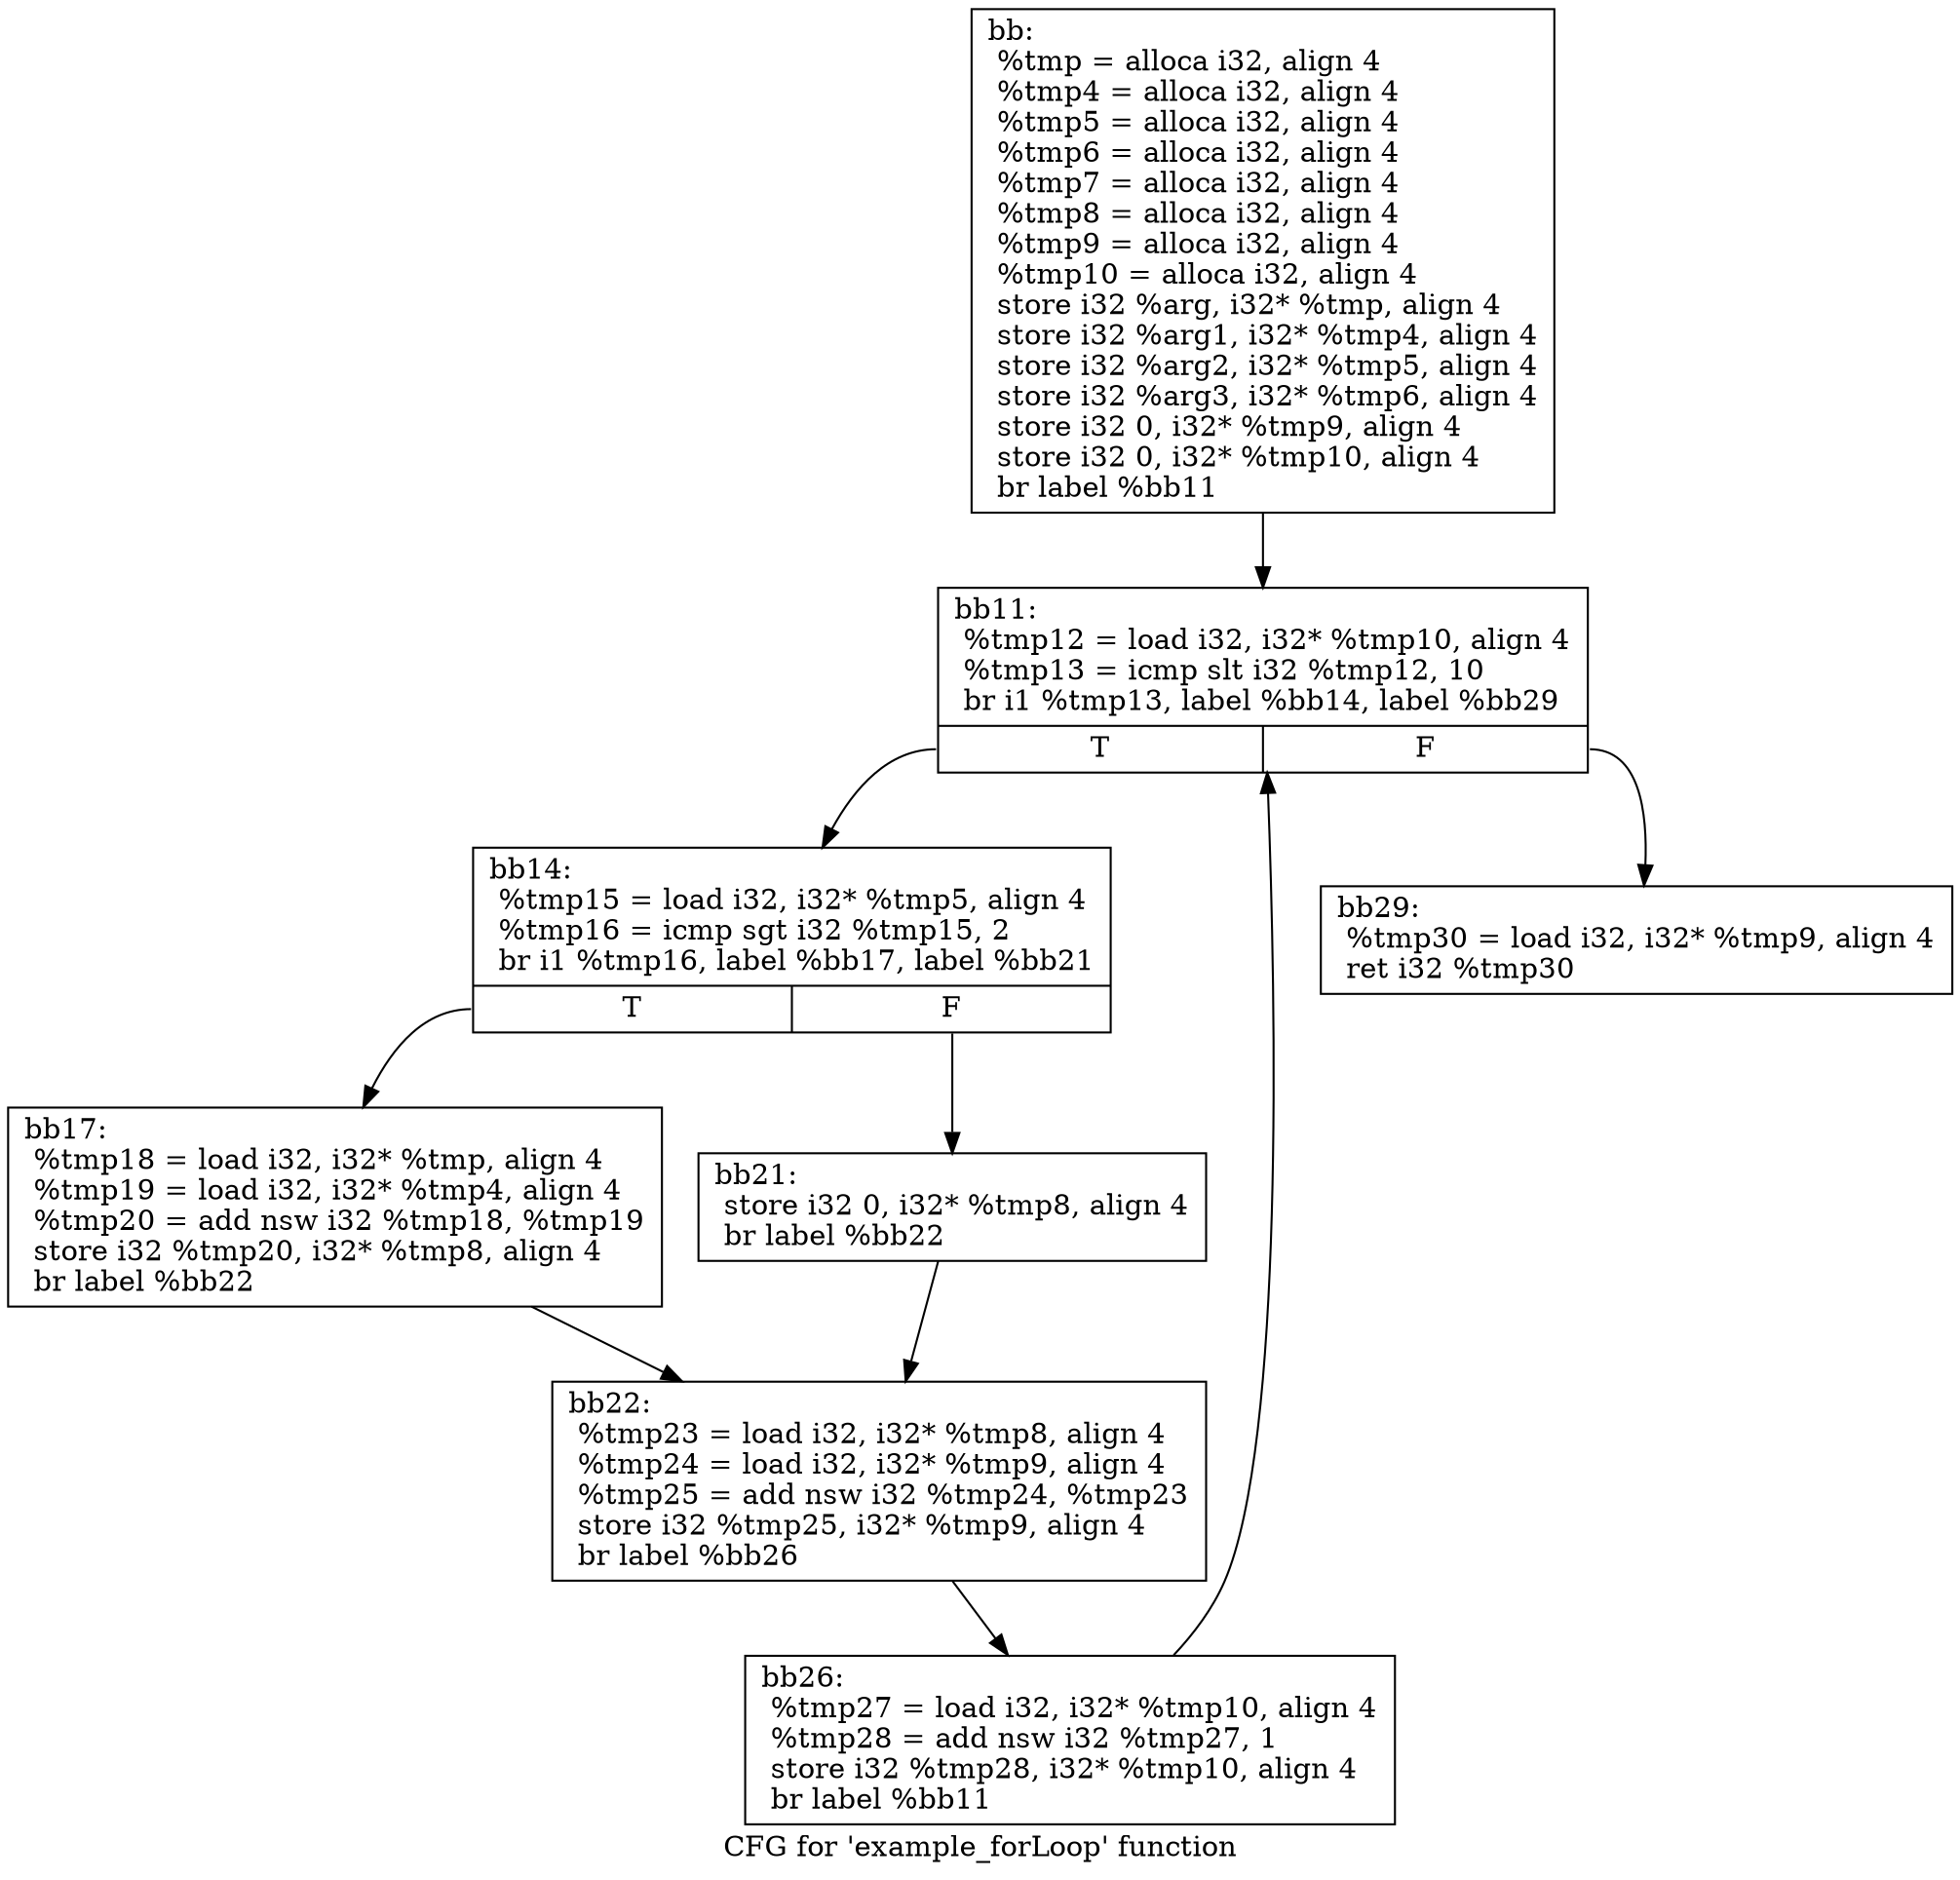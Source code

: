digraph "CFG for 'example_forLoop' function" {
	label="CFG for 'example_forLoop' function";

	Node0x560d8ecebd70 [shape=record,label="{bb:\l  %tmp = alloca i32, align 4\l  %tmp4 = alloca i32, align 4\l  %tmp5 = alloca i32, align 4\l  %tmp6 = alloca i32, align 4\l  %tmp7 = alloca i32, align 4\l  %tmp8 = alloca i32, align 4\l  %tmp9 = alloca i32, align 4\l  %tmp10 = alloca i32, align 4\l  store i32 %arg, i32* %tmp, align 4\l  store i32 %arg1, i32* %tmp4, align 4\l  store i32 %arg2, i32* %tmp5, align 4\l  store i32 %arg3, i32* %tmp6, align 4\l  store i32 0, i32* %tmp9, align 4\l  store i32 0, i32* %tmp10, align 4\l  br label %bb11\l}"];
	Node0x560d8ecebd70 -> Node0x560d8ececca0;
	Node0x560d8ececca0 [shape=record,label="{bb11:                                             \l  %tmp12 = load i32, i32* %tmp10, align 4\l  %tmp13 = icmp slt i32 %tmp12, 10\l  br i1 %tmp13, label %bb14, label %bb29\l|{<s0>T|<s1>F}}"];
	Node0x560d8ececca0:s0 -> Node0x560d8ececeb0;
	Node0x560d8ececca0:s1 -> Node0x560d8ececf80;
	Node0x560d8ececeb0 [shape=record,label="{bb14:                                             \l  %tmp15 = load i32, i32* %tmp5, align 4\l  %tmp16 = icmp sgt i32 %tmp15, 2\l  br i1 %tmp16, label %bb17, label %bb21\l|{<s0>T|<s1>F}}"];
	Node0x560d8ececeb0:s0 -> Node0x560d8eced1c0;
	Node0x560d8ececeb0:s1 -> Node0x560d8eced290;
	Node0x560d8eced1c0 [shape=record,label="{bb17:                                             \l  %tmp18 = load i32, i32* %tmp, align 4\l  %tmp19 = load i32, i32* %tmp4, align 4\l  %tmp20 = add nsw i32 %tmp18, %tmp19\l  store i32 %tmp20, i32* %tmp8, align 4\l  br label %bb22\l}"];
	Node0x560d8eced1c0 -> Node0x560d8eced8c0;
	Node0x560d8eced290 [shape=record,label="{bb21:                                             \l  store i32 0, i32* %tmp8, align 4\l  br label %bb22\l}"];
	Node0x560d8eced290 -> Node0x560d8eced8c0;
	Node0x560d8eced8c0 [shape=record,label="{bb22:                                             \l  %tmp23 = load i32, i32* %tmp8, align 4\l  %tmp24 = load i32, i32* %tmp9, align 4\l  %tmp25 = add nsw i32 %tmp24, %tmp23\l  store i32 %tmp25, i32* %tmp9, align 4\l  br label %bb26\l}"];
	Node0x560d8eced8c0 -> Node0x560d8ecedc20;
	Node0x560d8ecedc20 [shape=record,label="{bb26:                                             \l  %tmp27 = load i32, i32* %tmp10, align 4\l  %tmp28 = add nsw i32 %tmp27, 1\l  store i32 %tmp28, i32* %tmp10, align 4\l  br label %bb11\l}"];
	Node0x560d8ecedc20 -> Node0x560d8ececca0;
	Node0x560d8ececf80 [shape=record,label="{bb29:                                             \l  %tmp30 = load i32, i32* %tmp9, align 4\l  ret i32 %tmp30\l}"];
}
